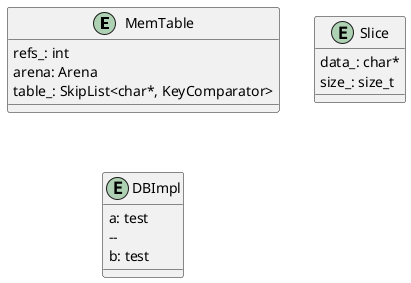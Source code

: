 @startuml
'https://plantuml.com/entity-diagram
'https://plantuml.com/zh/ie-diagram

entity MemTable {

    refs_: int
    arena: Arena
    table_: SkipList<char*, KeyComparator>

}

entity Slice {

    data_: char*
    size_: size_t

}

entity DBImpl {

    a: test
    --
    b: test
}

@enduml